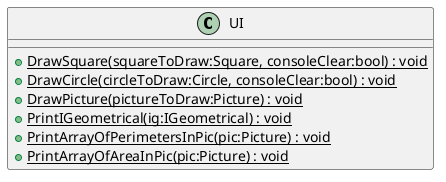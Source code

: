 @startuml
class UI {
    + {static} DrawSquare(squareToDraw:Square, consoleClear:bool) : void
    + {static} DrawCircle(circleToDraw:Circle, consoleClear:bool) : void
    + {static} DrawPicture(pictureToDraw:Picture) : void
    + {static} PrintIGeometrical(ig:IGeometrical) : void
    + {static} PrintArrayOfPerimetersInPic(pic:Picture) : void
    + {static} PrintArrayOfAreaInPic(pic:Picture) : void
}
@enduml
